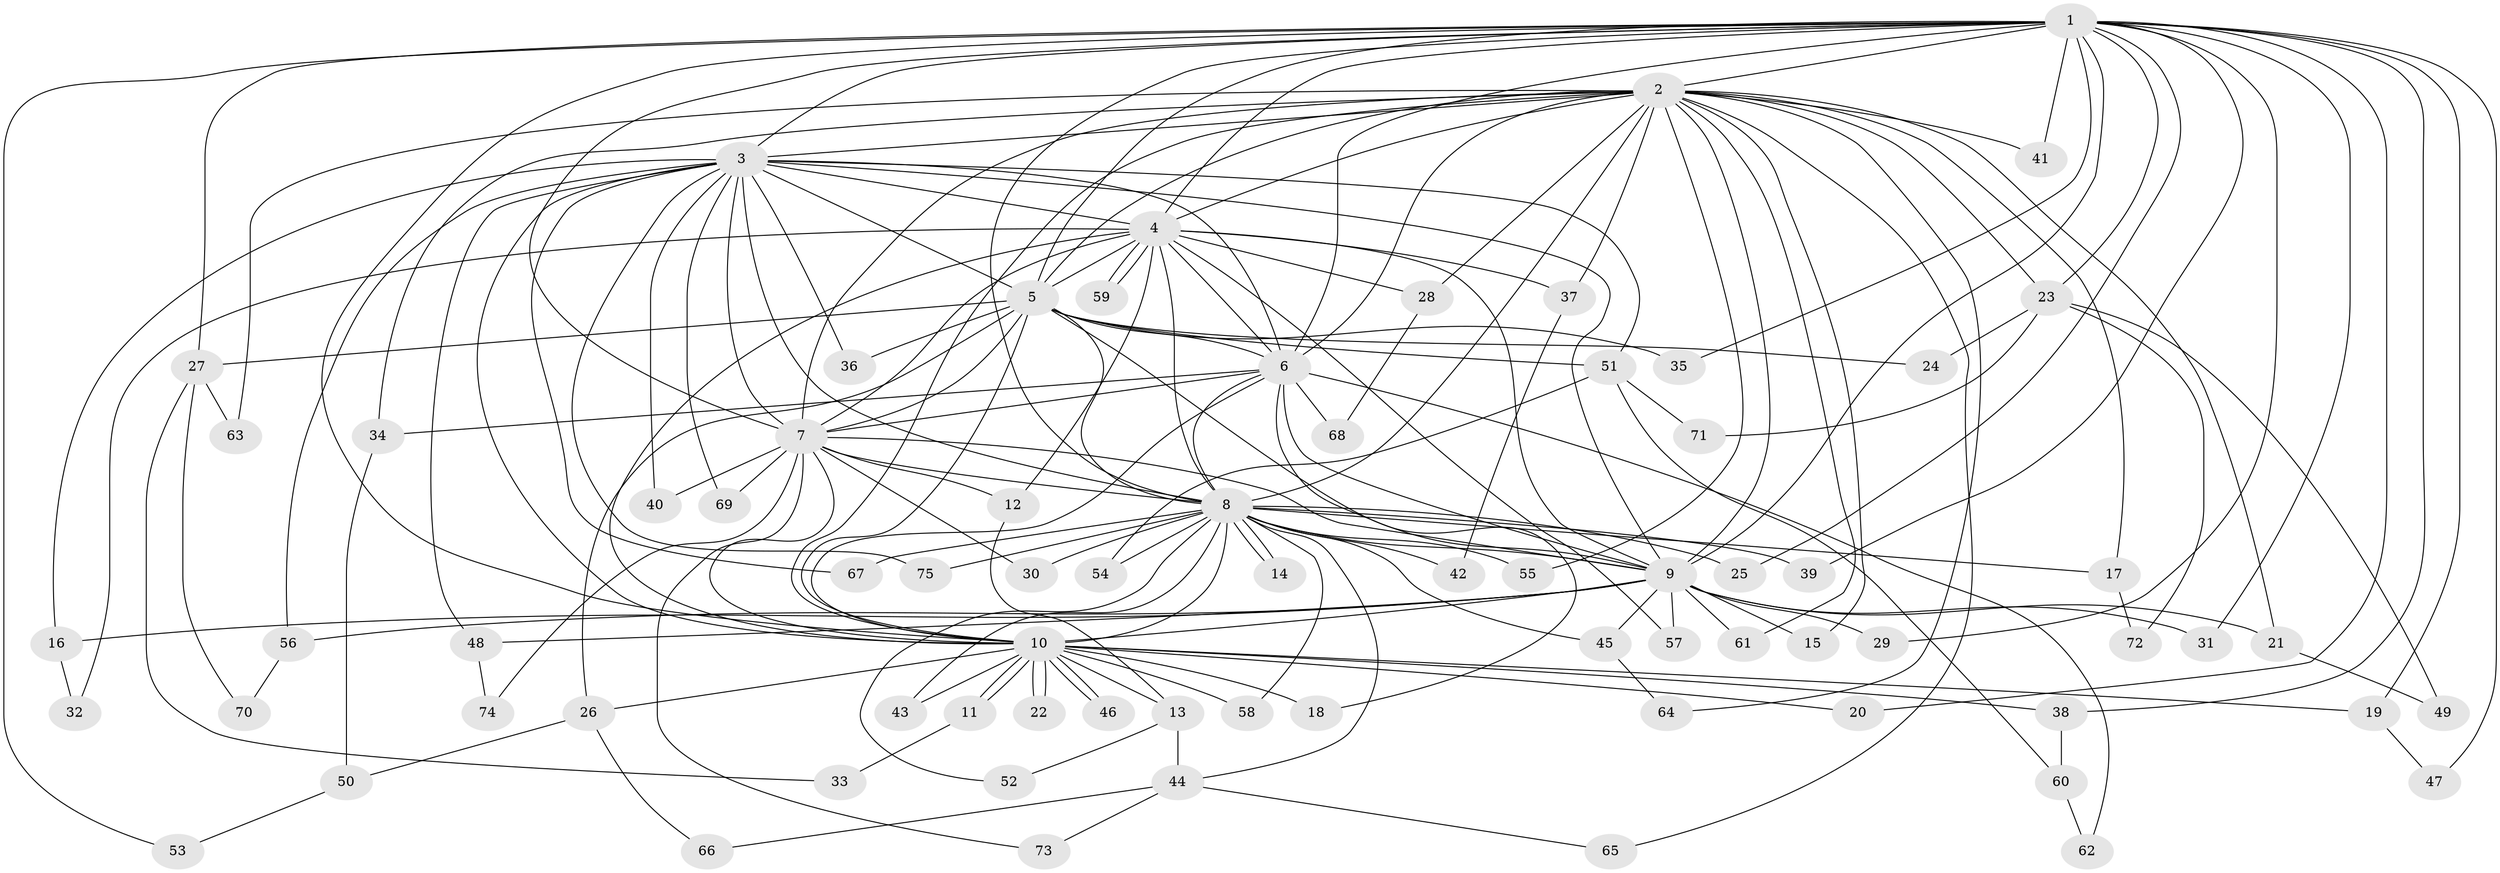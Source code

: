 // coarse degree distribution, {19: 0.01818181818181818, 20: 0.01818181818181818, 17: 0.01818181818181818, 16: 0.03636363636363636, 13: 0.01818181818181818, 14: 0.01818181818181818, 27: 0.01818181818181818, 18: 0.01818181818181818, 21: 0.01818181818181818, 5: 0.03636363636363636, 2: 0.5636363636363636, 3: 0.16363636363636364, 6: 0.03636363636363636, 4: 0.01818181818181818}
// Generated by graph-tools (version 1.1) at 2025/23/03/03/25 07:23:43]
// undirected, 75 vertices, 175 edges
graph export_dot {
graph [start="1"]
  node [color=gray90,style=filled];
  1;
  2;
  3;
  4;
  5;
  6;
  7;
  8;
  9;
  10;
  11;
  12;
  13;
  14;
  15;
  16;
  17;
  18;
  19;
  20;
  21;
  22;
  23;
  24;
  25;
  26;
  27;
  28;
  29;
  30;
  31;
  32;
  33;
  34;
  35;
  36;
  37;
  38;
  39;
  40;
  41;
  42;
  43;
  44;
  45;
  46;
  47;
  48;
  49;
  50;
  51;
  52;
  53;
  54;
  55;
  56;
  57;
  58;
  59;
  60;
  61;
  62;
  63;
  64;
  65;
  66;
  67;
  68;
  69;
  70;
  71;
  72;
  73;
  74;
  75;
  1 -- 2;
  1 -- 3;
  1 -- 4;
  1 -- 5;
  1 -- 6;
  1 -- 7;
  1 -- 8;
  1 -- 9;
  1 -- 10;
  1 -- 19;
  1 -- 20;
  1 -- 23;
  1 -- 25;
  1 -- 27;
  1 -- 29;
  1 -- 31;
  1 -- 35;
  1 -- 38;
  1 -- 39;
  1 -- 41;
  1 -- 47;
  1 -- 53;
  2 -- 3;
  2 -- 4;
  2 -- 5;
  2 -- 6;
  2 -- 7;
  2 -- 8;
  2 -- 9;
  2 -- 10;
  2 -- 15;
  2 -- 17;
  2 -- 21;
  2 -- 23;
  2 -- 28;
  2 -- 34;
  2 -- 37;
  2 -- 41;
  2 -- 55;
  2 -- 61;
  2 -- 63;
  2 -- 64;
  2 -- 65;
  3 -- 4;
  3 -- 5;
  3 -- 6;
  3 -- 7;
  3 -- 8;
  3 -- 9;
  3 -- 10;
  3 -- 16;
  3 -- 36;
  3 -- 40;
  3 -- 48;
  3 -- 51;
  3 -- 56;
  3 -- 67;
  3 -- 69;
  3 -- 75;
  4 -- 5;
  4 -- 6;
  4 -- 7;
  4 -- 8;
  4 -- 9;
  4 -- 10;
  4 -- 12;
  4 -- 28;
  4 -- 32;
  4 -- 37;
  4 -- 57;
  4 -- 59;
  4 -- 59;
  5 -- 6;
  5 -- 7;
  5 -- 8;
  5 -- 9;
  5 -- 10;
  5 -- 24;
  5 -- 26;
  5 -- 27;
  5 -- 35;
  5 -- 36;
  5 -- 51;
  6 -- 7;
  6 -- 8;
  6 -- 9;
  6 -- 10;
  6 -- 18;
  6 -- 34;
  6 -- 62;
  6 -- 68;
  7 -- 8;
  7 -- 9;
  7 -- 10;
  7 -- 12;
  7 -- 30;
  7 -- 40;
  7 -- 69;
  7 -- 73;
  7 -- 74;
  8 -- 9;
  8 -- 10;
  8 -- 14;
  8 -- 14;
  8 -- 17;
  8 -- 25;
  8 -- 30;
  8 -- 39;
  8 -- 42;
  8 -- 43;
  8 -- 44;
  8 -- 45;
  8 -- 52;
  8 -- 54;
  8 -- 55;
  8 -- 58;
  8 -- 67;
  8 -- 75;
  9 -- 10;
  9 -- 15;
  9 -- 16;
  9 -- 21;
  9 -- 29;
  9 -- 31;
  9 -- 45;
  9 -- 48;
  9 -- 56;
  9 -- 57;
  9 -- 61;
  10 -- 11;
  10 -- 11;
  10 -- 13;
  10 -- 18;
  10 -- 19;
  10 -- 20;
  10 -- 22;
  10 -- 22;
  10 -- 26;
  10 -- 38;
  10 -- 43;
  10 -- 46;
  10 -- 46;
  10 -- 58;
  11 -- 33;
  12 -- 13;
  13 -- 44;
  13 -- 52;
  16 -- 32;
  17 -- 72;
  19 -- 47;
  21 -- 49;
  23 -- 24;
  23 -- 49;
  23 -- 71;
  23 -- 72;
  26 -- 50;
  26 -- 66;
  27 -- 33;
  27 -- 63;
  27 -- 70;
  28 -- 68;
  34 -- 50;
  37 -- 42;
  38 -- 60;
  44 -- 65;
  44 -- 66;
  44 -- 73;
  45 -- 64;
  48 -- 74;
  50 -- 53;
  51 -- 54;
  51 -- 60;
  51 -- 71;
  56 -- 70;
  60 -- 62;
}
